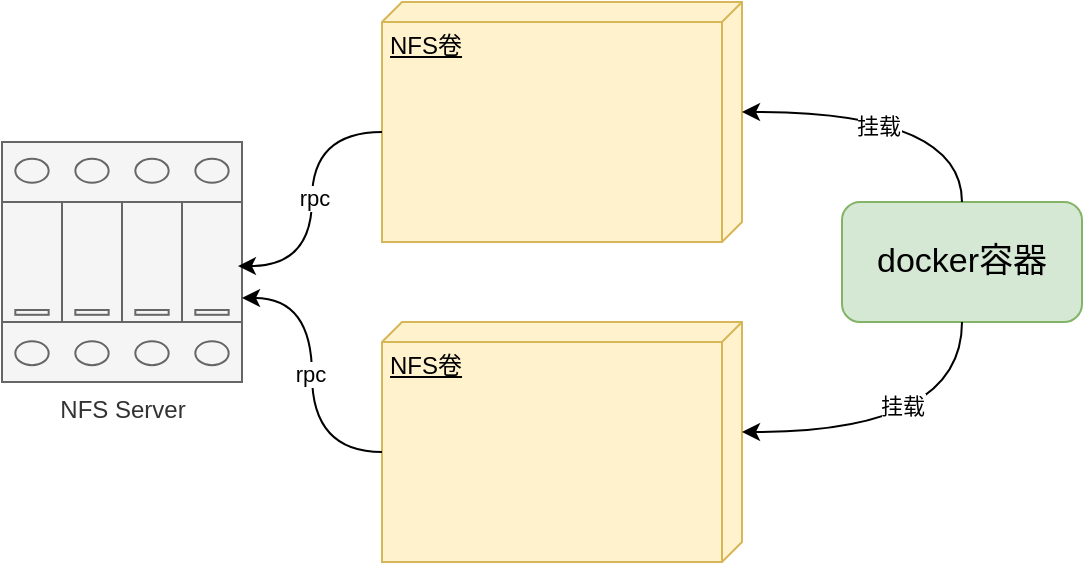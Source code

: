 <mxfile version="24.7.7">
  <diagram name="第 1 页" id="VzPXvRIWdjI6DaBHLcd4">
    <mxGraphModel dx="954" dy="605" grid="0" gridSize="10" guides="1" tooltips="1" connect="1" arrows="1" fold="1" page="1" pageScale="1" pageWidth="827" pageHeight="1169" math="0" shadow="0">
      <root>
        <mxCell id="0" />
        <mxCell id="1" parent="0" />
        <mxCell id="BHfDt1Ap4tenIuP36lFn-2" value="NFS Server" style="verticalLabelPosition=bottom;dashed=0;shadow=0;html=1;align=center;verticalAlign=top;shape=mxgraph.cabinets.surge_protection_4p;fillColor=#f5f5f5;strokeColor=#666666;fontColor=#333333;" vertex="1" parent="1">
          <mxGeometry x="200" y="240" width="120" height="120" as="geometry" />
        </mxCell>
        <mxCell id="BHfDt1Ap4tenIuP36lFn-3" value="NFS卷" style="verticalAlign=top;align=left;spacingTop=8;spacingLeft=2;spacingRight=12;shape=cube;size=10;direction=south;fontStyle=4;html=1;whiteSpace=wrap;fillColor=#fff2cc;strokeColor=#d6b656;" vertex="1" parent="1">
          <mxGeometry x="390" y="170" width="180" height="120" as="geometry" />
        </mxCell>
        <mxCell id="BHfDt1Ap4tenIuP36lFn-4" value="NFS卷" style="verticalAlign=top;align=left;spacingTop=8;spacingLeft=2;spacingRight=12;shape=cube;size=10;direction=south;fontStyle=4;html=1;whiteSpace=wrap;fillColor=#fff2cc;strokeColor=#d6b656;" vertex="1" parent="1">
          <mxGeometry x="390" y="330" width="180" height="120" as="geometry" />
        </mxCell>
        <mxCell id="BHfDt1Ap4tenIuP36lFn-5" value="&lt;font style=&quot;font-size: 17px;&quot;&gt;docker容器&lt;/font&gt;" style="rounded=1;whiteSpace=wrap;html=1;fillColor=#d5e8d4;strokeColor=#82b366;" vertex="1" parent="1">
          <mxGeometry x="620" y="270" width="120" height="60" as="geometry" />
        </mxCell>
        <mxCell id="BHfDt1Ap4tenIuP36lFn-6" style="edgeStyle=orthogonalEdgeStyle;rounded=0;orthogonalLoop=1;jettySize=auto;html=1;exitX=0.5;exitY=0;exitDx=0;exitDy=0;entryX=0;entryY=0;entryDx=55;entryDy=0;entryPerimeter=0;curved=1;" edge="1" parent="1" source="BHfDt1Ap4tenIuP36lFn-5" target="BHfDt1Ap4tenIuP36lFn-3">
          <mxGeometry relative="1" as="geometry" />
        </mxCell>
        <mxCell id="BHfDt1Ap4tenIuP36lFn-10" value="挂载" style="edgeLabel;html=1;align=center;verticalAlign=middle;resizable=0;points=[];" vertex="1" connectable="0" parent="BHfDt1Ap4tenIuP36lFn-6">
          <mxGeometry x="0.123" y="7" relative="1" as="geometry">
            <mxPoint as="offset" />
          </mxGeometry>
        </mxCell>
        <mxCell id="BHfDt1Ap4tenIuP36lFn-7" style="edgeStyle=orthogonalEdgeStyle;rounded=0;orthogonalLoop=1;jettySize=auto;html=1;exitX=0.5;exitY=1;exitDx=0;exitDy=0;entryX=0;entryY=0;entryDx=55;entryDy=0;entryPerimeter=0;curved=1;" edge="1" parent="1" source="BHfDt1Ap4tenIuP36lFn-5" target="BHfDt1Ap4tenIuP36lFn-4">
          <mxGeometry relative="1" as="geometry" />
        </mxCell>
        <mxCell id="BHfDt1Ap4tenIuP36lFn-11" value="挂载" style="edgeLabel;html=1;align=center;verticalAlign=middle;resizable=0;points=[];" vertex="1" connectable="0" parent="BHfDt1Ap4tenIuP36lFn-7">
          <mxGeometry x="0.03" y="-13" relative="1" as="geometry">
            <mxPoint as="offset" />
          </mxGeometry>
        </mxCell>
        <mxCell id="BHfDt1Ap4tenIuP36lFn-8" style="edgeStyle=orthogonalEdgeStyle;rounded=0;orthogonalLoop=1;jettySize=auto;html=1;exitX=0;exitY=0;exitDx=65;exitDy=180;exitPerimeter=0;entryX=0.983;entryY=0.517;entryDx=0;entryDy=0;entryPerimeter=0;curved=1;" edge="1" parent="1" source="BHfDt1Ap4tenIuP36lFn-3" target="BHfDt1Ap4tenIuP36lFn-2">
          <mxGeometry relative="1" as="geometry" />
        </mxCell>
        <mxCell id="BHfDt1Ap4tenIuP36lFn-12" value="rpc" style="edgeLabel;html=1;align=center;verticalAlign=middle;resizable=0;points=[];" vertex="1" connectable="0" parent="BHfDt1Ap4tenIuP36lFn-8">
          <mxGeometry x="-0.022" y="1" relative="1" as="geometry">
            <mxPoint as="offset" />
          </mxGeometry>
        </mxCell>
        <mxCell id="BHfDt1Ap4tenIuP36lFn-9" style="edgeStyle=orthogonalEdgeStyle;rounded=0;orthogonalLoop=1;jettySize=auto;html=1;exitX=0;exitY=0;exitDx=65;exitDy=180;exitPerimeter=0;entryX=1;entryY=0.65;entryDx=0;entryDy=0;entryPerimeter=0;curved=1;" edge="1" parent="1" source="BHfDt1Ap4tenIuP36lFn-4" target="BHfDt1Ap4tenIuP36lFn-2">
          <mxGeometry relative="1" as="geometry" />
        </mxCell>
        <mxCell id="BHfDt1Ap4tenIuP36lFn-13" value="rpc" style="edgeLabel;html=1;align=center;verticalAlign=middle;resizable=0;points=[];" vertex="1" connectable="0" parent="BHfDt1Ap4tenIuP36lFn-9">
          <mxGeometry x="0.007" y="1" relative="1" as="geometry">
            <mxPoint as="offset" />
          </mxGeometry>
        </mxCell>
      </root>
    </mxGraphModel>
  </diagram>
</mxfile>
